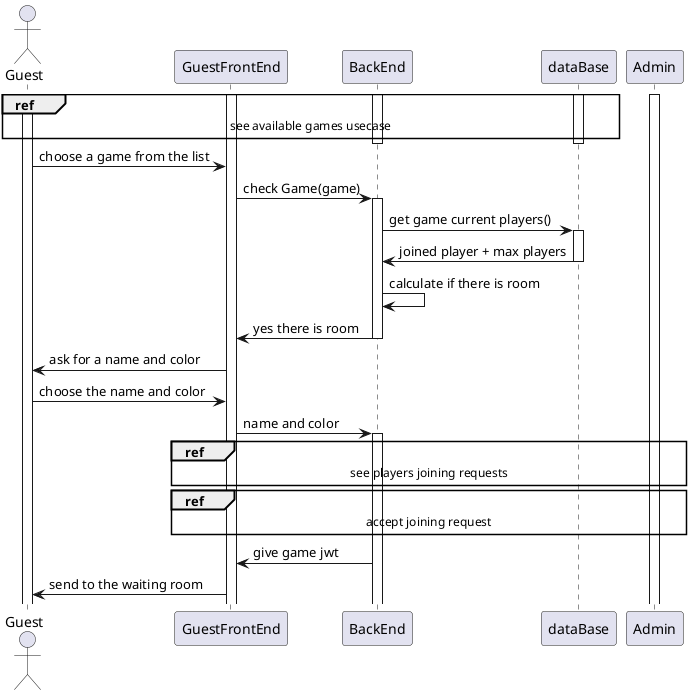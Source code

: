 @startuml

actor Guest

Activate Guest
Activate GuestFrontEnd
Activate BackEnd
Activate dataBase
Activate Admin

ref over Guest,GuestFrontEnd, BackEnd, dataBase : see available games usecase
deactivate BackEnd
deactivate dataBase

Guest -> GuestFrontEnd : choose a game from the list

GuestFrontEnd -> BackEnd : check Game(game)
Activate BackEnd

BackEnd -> dataBase : get game current players()
Activate dataBase
dataBase -> BackEnd : joined player + max players
deactivate dataBase

BackEnd -> BackEnd : calculate if there is room
BackEnd -> GuestFrontEnd : yes there is room
deactivate BackEnd

GuestFrontEnd -> Guest : ask for a name and color
Guest -> GuestFrontEnd : choose the name and color

GuestFrontEnd -> BackEnd : name and color
Activate BackEnd

ref over Admin,GuestFrontEnd : see players joining requests
ref over Admin,GuestFrontEnd : accept joining request

BackEnd -> GuestFrontEnd : give game jwt
GuestFrontEnd -> Guest : send to the waiting room

@enduml